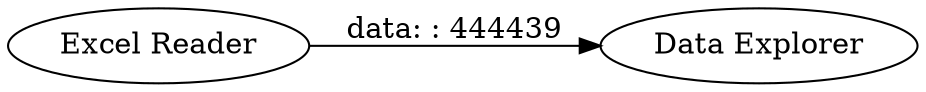 digraph {
	"-5515043947434613321_2" [label="Excel Reader"]
	"-5515043947434613321_1" [label="Data Explorer"]
	"-5515043947434613321_2" -> "-5515043947434613321_1" [label="data: : 444439"]
	rankdir=LR
}
